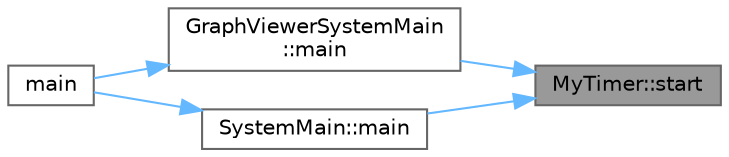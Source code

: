 digraph "MyTimer::start"
{
 // LATEX_PDF_SIZE
  bgcolor="transparent";
  edge [fontname=Helvetica,fontsize=10,labelfontname=Helvetica,labelfontsize=10];
  node [fontname=Helvetica,fontsize=10,shape=box,height=0.2,width=0.4];
  rankdir="RL";
  Node1 [id="Node000001",label="MyTimer::start",height=0.2,width=0.4,color="gray40", fillcolor="grey60", style="filled", fontcolor="black",tooltip="計測開始にこの関数を呼ぶ．リセット処理などを呼ぶ必要なしで，再度計測できる．"];
  Node1 -> Node2 [id="edge1_Node000001_Node000002",dir="back",color="steelblue1",style="solid",tooltip=" "];
  Node2 [id="Node000002",label="GraphViewerSystemMain\l::main",height=0.2,width=0.4,color="grey40", fillcolor="white", style="filled",URL="$class_graph_viewer_system_main.html#a1373b5e56c53515c3aea05d443729f61",tooltip=" "];
  Node2 -> Node3 [id="edge2_Node000002_Node000003",dir="back",color="steelblue1",style="solid",tooltip=" "];
  Node3 [id="Node000003",label="main",height=0.2,width=0.4,color="grey40", fillcolor="white", style="filled",URL="$main_8cpp.html#a71c9f5907321b172c6e833fe4b175018",tooltip=" "];
  Node1 -> Node4 [id="edge3_Node000001_Node000004",dir="back",color="steelblue1",style="solid",tooltip=" "];
  Node4 [id="Node000004",label="SystemMain::main",height=0.2,width=0.4,color="grey40", fillcolor="white", style="filled",URL="$class_system_main.html#afd6aec5b53eb29cd818a8cdc014302c2",tooltip="いままでint mainで行われた処理をまとめたもの．目標地点へ着くか，歩容計画に失敗した場合に，シミュレーションを終える．規定の回数シミュレーションしたら終了する．"];
  Node4 -> Node3 [id="edge4_Node000004_Node000003",dir="back",color="steelblue1",style="solid",tooltip=" "];
}
